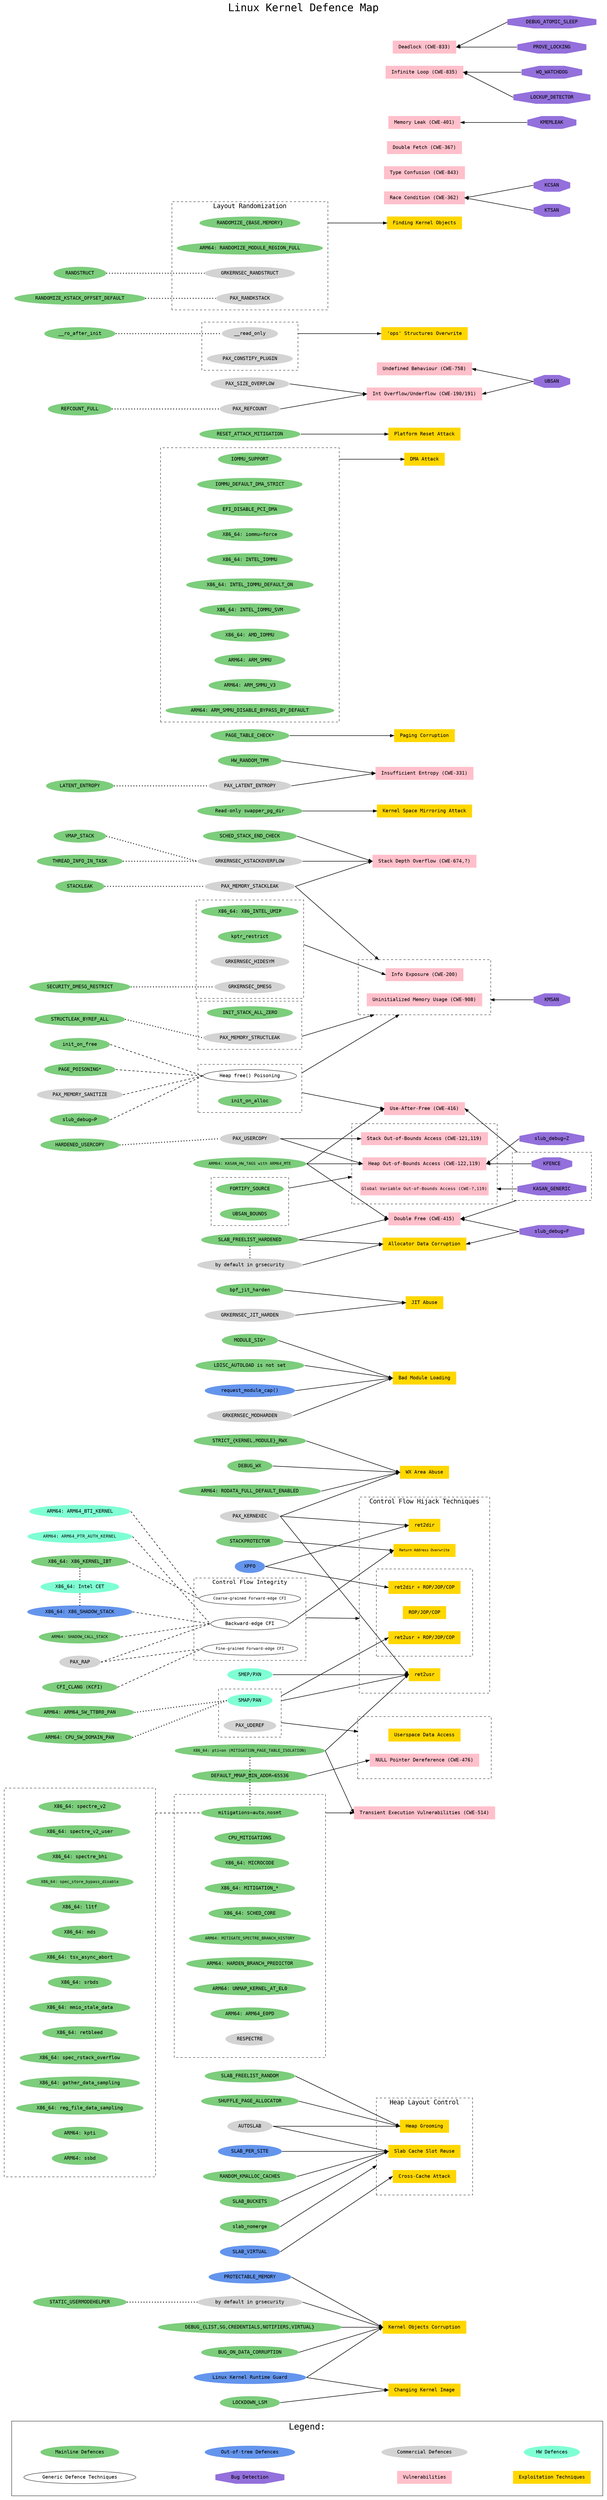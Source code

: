 //
// Linux Kernel Defence Map showing the relationships between:
//  - Vulnerability classes
//  - Exploitation techniques
//  - Bug detection mechanisms
//  - Defence technologies
//
// SPDX-FileCopyrightText: Alexander Popov <alex.popov@linux.com>
// SPDX-License-Identifier: GPL-3.0-only
//
// The node connections don't mean "full mitigation."
// Rather, each connection represents some kind of relationship.
// So this map should help to navigate the documentation and Linux kernel sources.
// See the references in README.md.
//
// This map describes kernel security hardening.
// It doesn't cover cutting attack surface, userspace security features
// and policies enforced by various Linux Security Modules (LSM).
//
// It is written in DOT language.
// How to generate svg:
//    dot -Tsvg linux-kernel-defence-map.dot -o linux-kernel-defence-map.svg
//

digraph {
  labelloc=top;
  fontsize=30;
  fontname=monospace;
  label="Linux Kernel Defence Map";
  compound=true;
  nodesep=0.5;
  splines=line;
  remincross=true;

  rankdir=LR;
  node [style=filled, fontname=monospace, margin="0.22,0.055"];
  edge [penwidth=1.5];

  subgraph cluster_legend {
    fontsize=25;
    label="Legend:";
    style="solid";
    margin=35;

    "Mainline Defences" [shape=oval, color=palegreen3];
    "Out-of-tree Defences" [shape=oval, color=cornflowerblue];
    "Commercial Defences" [shape=oval, color=lightgrey];
    "HW Defences" [shape=oval, color=aquamarine];
    "Generic Defence Techniques" [shape=oval, color=black, style=solid];
    "Bug Detection" [shape=octagon, color=mediumpurple];
    "Vulnerabilities" [shape=box, color=pink];
    "Exploitation Techniques" [shape=box, color=gold];
  }

  // For pretty legend layout:
  edge [arrowhead=none, style=invis];
  "Mainline Defences":e -> "Out-of-tree Defences":w;
  "Out-of-tree Defences":e -> "Commercial Defences":w;
  "Commercial Defences":e -> "HW Defences":w;
  "Generic Defence Techniques":e -> "Bug Detection":w;
  "Bug Detection":e -> "Vulnerabilities":w;
  "Vulnerabilities":e -> "Exploitation Techniques":w;


  // Defences
  {
    rank=same;

    // Mainline Defences
    node [shape=oval, color=palegreen3, style=filled];
    "DEBUG_{LIST,SG,CREDENTIALS,NOTIFIERS,VIRTUAL}";
    "SLAB_FREELIST_RANDOM";
    "SHUFFLE_PAGE_ALLOCATOR";
    "STRICT_{KERNEL,MODULE}_RWX";
    "DEBUG_WX";
    "ARM64: RODATA_FULL_DEFAULT_ENABLED";
    "BUG_ON_DATA_CORRUPTION";
    "MODULE_SIG*";
    "bpf_jit_harden";
    "DEFAULT_MMAP_MIN_ADDR=65536";
    "SCHED_STACK_END_CHECK";
    "slab_nomerge"; // similar to disabled SLAB_MERGE_DEFAULT
    "LOCKDOWN_LSM";
    "LDISC_AUTOLOAD is not set";
    "STACKPROTECTOR";
    "ARM64: KASAN_HW_TAGS with ARM64_MTE" [fontsize=11];
    "Read-only swapper_pg_dir";
    "X86_64: pti=on (MITIGATION_PAGE_TABLE_ISOLATION)" [fontsize=11];
    "HW_RANDOM_TPM";
    "RANDOM_KMALLOC_CACHES";
    "PAGE_TABLE_CHECK*";
    "RESET_ATTACK_MITIGATION";
    "SLAB_BUCKETS";

    // Out-of-tree Defences
    node [shape=oval, color=cornflowerblue];
    "XPFO";
    "PROTECTABLE_MEMORY";
    "request_module_cap()";
    "Linux Kernel Runtime Guard"; // Disable MODULE_UNLOAD to make bypass harder
    "SLAB_VIRTUAL";
    "SLAB_PER_SITE";

    // Commercial Defences
    node [shape=oval, color=lightgrey];
    "GRKERNSEC_KSTACKOVERFLOW";
    "PAX_REFCOUNT";
    "PAX_SIZE_OVERFLOW";
    "PAX_USERCOPY";
    "PAX_KERNEXEC";
    "GRKERNSEC_JIT_HARDEN";
    "PAX_MEMORY_STACKLEAK";
    "GRKERNSEC_MODHARDEN";
    grsecurity_hardened_usermodehelper [label="by default in grsecurity"];
    "AUTOSLAB";
    "PAX_LATENT_ENTROPY";
  }

  subgraph cluster_cfi {
    label="Control Flow Integrity";
    fontsize=16;
    rank=same;
    style="dashed";
    margin=15;
    // Generic Defence Techniques
    node [shape=oval, color=black, style=solid];
    "Coarse-grained Forward-edge CFI" [fontsize=11];
    "Fine-grained Forward-edge CFI" [fontsize=11];
    "Backward-edge CFI";
  }

  subgraph cluster_cwe514_mitigations {
    label="";
    rank=same;
    style="dashed";
    margin=35;

    node [shape=oval, color=palegreen3]; // Mainline Defences
    "mitigations=auto,nosmt";
    "CPU_MITIGATIONS";
    "X86_64: MICROCODE";
    "X86_64: MITIGATION_*";
    "X86_64: SCHED_CORE";
    "ARM64: MITIGATE_SPECTRE_BRANCH_HISTORY" [fontsize=11];
    "ARM64: HARDEN_BRANCH_PREDICTOR";
    "ARM64: UNMAP_KERNEL_AT_EL0";
    "ARM64: ARM64_E0PD";

    "RESPECTRE" [shape=oval, color=lightgrey]; // Commercial Defence
  }

  subgraph cluster_smap_pan_uderef {
    label="";
    rank=same;
    style="dashed";
    margin=15;
    "SMAP/PAN" [shape=oval, color=aquamarine]; // HW Defence
    "PAX_UDEREF" [shape=oval, color=lightgrey]; // Commercial Defence
  }

  subgraph cluster_smep_pxn {
    label="";
    rank=same;
    style="invis";
    margin=15;
    "SMEP/PXN" [shape=oval, color=aquamarine]; // HW Defences
  }

  subgraph cluster_ro {
    label="";
    rank=same;
    style="dashed";
    margin=15;
    // Commercial Defences
    node [shape=oval, color=lightgrey];
    "__read_only";
    "PAX_CONSTIFY_PLUGIN";
  }

  subgraph cluster_layout_randomization_margin {
    label="";
    style="invis";
    margin=25;
    subgraph cluster_layout_randomization {
      label="Layout Randomization";
      rank=same;
      fontsize=18;
      style="dashed";
      margin=15;
      "RANDOMIZE_{BASE,MEMORY}" [shape=oval, color=palegreen3]; // Mainline Defence
      "ARM64: RANDOMIZE_MODULE_REGION_FULL" [shape=oval, color=palegreen3]; // Mainline Defence
      "GRKERNSEC_RANDSTRUCT" [shape=oval, color=lightgrey]; // Commercial Defence
      "PAX_RANDKSTACK" [shape=oval, color=lightgrey]; // Commercial Defence
    }
  }

  subgraph cluster_info_exposure_mitigations {
    label="";
    rank=same;
    style="dashed";
    margin=15;
    "X86_64: X86_INTEL_UMIP" [shape=oval, color=palegreen3]; // Mainline Defence
    "kptr_restrict" [shape=oval, color=palegreen3]; // Mainline Defence
    "GRKERNSEC_HIDESYM" [shape=oval, color=lightgrey]; // Commercial Defence
    "GRKERNSEC_DMESG" [shape=oval, color=lightgrey]; // Commercial Defence
  }

  subgraph cluster_freelist_hardening {
    label="";
    rank=same;
    style="invis";
    margin=15;
    "SLAB_FREELIST_HARDENED" [shape=oval, color=palegreen3]; // Mainline Defence
    grsecurity_hardened_freelist [label="by default in grsecurity", shape=oval, color=lightgrey]; // Commercial Defence
  }

  subgraph cluster_stack_init {
    label="";
    rank=same;
    style="dashed";
    margin=15;
    "INIT_STACK_ALL_ZERO" [shape=oval, color=palegreen3]; // Mainline Defence
    "PAX_MEMORY_STRUCTLEAK" [shape=oval, color=lightgrey]; // Commercial Defence
  }

  subgraph cluster_heap_erasing {
    label="";
    rank=same;
    style="dashed";
    margin=15;
    "Heap free() Poisoning" [shape=oval, color=black, style=solid]; // Generic Defence Technique
    "init_on_alloc" [shape=oval, color=palegreen3]; // Mainline Defence
  }

  subgraph cluster_oob_detection {
    label="";
    rank=same;
    style="dashed";
    margin=15;
    node [shape=oval, color=palegreen3]; // Mainline Defence
    "FORTIFY_SOURCE";
    "UBSAN_BOUNDS";
  }

  subgraph cluster_iommu {
    label="";
    rank=same;
    style="dashed";
    margin=15;
    node [shape=oval, color=palegreen3]; // Mainline Defence
    "IOMMU_SUPPORT";
    "IOMMU_DEFAULT_DMA_STRICT";
    "EFI_DISABLE_PCI_DMA";
    "X86_64: iommu=force";
    "X86_64: INTEL_IOMMU";
    "X86_64: INTEL_IOMMU_DEFAULT_ON";
    "X86_64: INTEL_IOMMU_SVM";
    "X86_64: AMD_IOMMU";
    "ARM64: ARM_SMMU";
    "ARM64: ARM_SMMU_V3";
    "ARM64: ARM_SMMU_DISABLE_BYPASS_BY_DEFAULT";
  }

  // Defences: child nodes
  {
    rank=same;

    // Mainline Defences
    node [shape=oval, color=palegreen3];
    "REFCOUNT_FULL";
    "HARDENED_USERCOPY";
    "VMAP_STACK";
    "THREAD_INFO_IN_TASK";
    "RANDSTRUCT";
    "STRUCTLEAK_BYREF_ALL";
    "LATENT_ENTROPY";
    "__ro_after_init";
    "SECURITY_DMESG_RESTRICT";
    "ARM64: CPU_SW_DOMAIN_PAN";
    "ARM64: ARM64_SW_TTBR0_PAN";
    "STATIC_USERMODEHELPER";
    "slub_debug=P"; // object and padding poisoning
    "init_on_free";
    "PAGE_POISONING*";
    "STACKLEAK";
    "RANDOMIZE_KSTACK_OFFSET_DEFAULT";
    "CFI_CLANG (KCFI)";
    "ARM64: SHADOW_CALL_STACK" [fontsize=11];

    // Out-of-tree Defences
    node [shape=oval, color=cornflowerblue];

    // Commercial Defences
    node [shape=oval, color=lightgrey];
    "PAX_RAP";
    "PAX_MEMORY_SANITIZE";

    // HW Defences
    node [shape=oval, color=aquamarine];
    "ARM64: ARM64_PTR_AUTH_KERNEL" [fontsize=12];
    "ARM64: ARM64_BTI_KERNEL";
  }

  subgraph cluster_cet {
    label="";
    rank=same;
    style="invis";
    margin=10;
    "X86_64: Intel CET" [shape=oval, color=aquamarine]; // HW Defence
    "X86_64: X86_KERNEL_IBT" [shape=oval, color=palegreen3]; // Mainline Defence
    "X86_64: X86_SHADOW_STACK" [shape=oval, color=cornflowerblue]; // Out-of-tree Defence
  }

  subgraph cluster_cwe514_mitigations_2 {
    // Parts of "mitigations=auto,nosmt"
    label="";
    rank=same;
    style="dashed";
    margin=35;
    node [shape=oval, color=palegreen3]; // Mainline Defence
    "X86_64: spectre_v2";
    "X86_64: spectre_v2_user";
    "X86_64: spectre_bhi";
    "X86_64: spec_store_bypass_disable" [fontsize=11];
    "X86_64: l1tf";
    "X86_64: mds";
    "X86_64: tsx_async_abort";
    "X86_64: srbds";
    "X86_64: mmio_stale_data";
    "X86_64: retbleed";
    "X86_64: spec_rstack_overflow";
    "X86_64: gather_data_sampling";
    "X86_64: reg_file_data_sampling";
    "ARM64: kpti";
    "ARM64: ssbd";
  }

  // Defences relations
  edge [style=dashed, arrowhead=none, dir=none, headport=_, tailport=_];
  "CFI_CLANG (KCFI)":e -> "Fine-grained Forward-edge CFI":w;
  "ARM64: ARM64_BTI_KERNEL":e -> "Coarse-grained Forward-edge CFI":w;
  "X86_64: Intel CET":e -> "Coarse-grained Forward-edge CFI":w [style=invis];
  "X86_64: Intel CET":e -> "Backward-edge CFI":w [style=invis];
  "X86_64: X86_KERNEL_IBT":e -> "Coarse-grained Forward-edge CFI":w;
  "X86_64: X86_KERNEL_IBT" -> "X86_64: Intel CET" [constraint=false, style=dotted, penwidth=3];
  "X86_64: X86_SHADOW_STACK":e -> "Backward-edge CFI":w;
  "X86_64: X86_SHADOW_STACK" -> "X86_64: Intel CET" [constraint=false, style=dotted, penwidth=3];
  "PAX_RAP":e -> "Fine-grained Forward-edge CFI":w;
  "PAX_RAP":e -> "Backward-edge CFI":w;
  "ARM64: ARM64_PTR_AUTH_KERNEL":e -> "Backward-edge CFI":w;
  "ARM64: SHADOW_CALL_STACK":e -> "Backward-edge CFI":w;
  "PAX_MEMORY_SANITIZE":e -> "Heap free() Poisoning":w;
  "slub_debug=P":e -> "Heap free() Poisoning":w;
  "init_on_free":e -> "Heap free() Poisoning":w;
  "PAGE_POISONING*":e -> "Heap free() Poisoning":w;

  edge [style=dotted, arrowhead=none, dir=none, headport=_, tailport=_, penwidth=3];
  "REFCOUNT_FULL":e -> "PAX_REFCOUNT":w;
  "HARDENED_USERCOPY":e -> "PAX_USERCOPY":w;
  "VMAP_STACK":e -> "GRKERNSEC_KSTACKOVERFLOW":w;
  "THREAD_INFO_IN_TASK":e -> "GRKERNSEC_KSTACKOVERFLOW":w;
  "RANDSTRUCT":e -> "GRKERNSEC_RANDSTRUCT":w;
  "STRUCTLEAK_BYREF_ALL":e -> "PAX_MEMORY_STRUCTLEAK":w;
  "LATENT_ENTROPY":e -> "PAX_LATENT_ENTROPY":w;
  "__ro_after_init":e -> "__read_only":w;
  "SECURITY_DMESG_RESTRICT":e -> "GRKERNSEC_DMESG":w;
  "STACKLEAK":e -> "PAX_MEMORY_STACKLEAK":w;
  "ARM64: CPU_SW_DOMAIN_PAN":e -> "SMAP/PAN":w;
  "ARM64: ARM64_SW_TTBR0_PAN":e -> "SMAP/PAN":w;
  "STATIC_USERMODEHELPER":e -> grsecurity_hardened_usermodehelper:w;
  "SLAB_FREELIST_HARDENED" -> grsecurity_hardened_freelist [constraint=false];
  "RANDOMIZE_KSTACK_OFFSET_DEFAULT":e -> "PAX_RANDKSTACK":w;
  "X86_64: pti=on (MITIGATION_PAGE_TABLE_ISOLATION)" -> "mitigations=auto,nosmt" [constraint=false];
  "X86_64: spectre_v2":s -> "mitigations=auto,nosmt":w [penwidth=1.5, style=dashed, ltail=cluster_cwe514_mitigations_2];


  // Vulnerabilities and Exploitation Techniques
  {
    rank=same;

    // Vulnerabilities
    node [shape=box, color=pink];
    "Stack Depth Overflow (CWE-674,?)" [URL="https://cwe.mitre.org/data/definitions/674.html"];
    "Int Overflow/Underflow (CWE-190/191)" [URL="https://cwe.mitre.org/data/definitions/190.html"];
    "Use-After-Free (CWE-416)" [URL="https://cwe.mitre.org/data/definitions/416.html"];
    "Double Free (CWE-415)" [URL="https://cwe.mitre.org/data/definitions/415.html"];
    "Race Condition (CWE-362)" [URL="https://cwe.mitre.org/data/definitions/362.html"];
    "Undefined Behaviour (CWE-758)" [URL="https://cwe.mitre.org/data/definitions/758.html"];
    "Type Confusion (CWE-843)" [URL="https://cwe.mitre.org/data/definitions/843.html"];
    "Double Fetch (CWE-367)" [URL="https://cwe.mitre.org/data/definitions/367.html"];
    "Memory Leak (CWE-401)" [URL="https://cwe.mitre.org/data/definitions/401.html"];
    "Transient Execution Vulnerabilities (CWE-514)" [URL="https://cwe.mitre.org/data/definitions/514.html"];
    "Insufficient Entropy (CWE-331)" [URL="https://cwe.mitre.org/data/definitions/331.html"];

    // Exploitation Techniques
    node [shape=box, color=gold];
    "Kernel Objects Corruption";
    "Allocator Data Corruption";
    "Finding Kernel Objects";
    "JIT Abuse";
    "WX Area Abuse";
    "Changing Kernel Image";
    "Bad Module Loading";
    "'ops' Structures Overwrite";
    "Kernel Space Mirroring Attack";
    "Paging Corruption";
  }

  subgraph cluster_oob {
    label="";
    rank=same;
    style="dashed";
    margin=25;

    // Vulnerabilities
    node [shape=box, color=pink];
    "Heap Out-of-Bounds Access (CWE-122,119)" [URL="https://cwe.mitre.org/data/definitions/122.html"];
    "Stack Out-of-Bounds Access (CWE-121,119)" [URL="https://cwe.mitre.org/data/definitions/121.html"];
    "Global Variable Out-of-Bounds Access (CWE-?,119)" [fontsize=12, margin="0.04", URL="https://cwe.mitre.org/data/definitions/119.html"];
  }

  subgraph cluster_userspace_access {
    label="";
    rank=same;
    style="dashed";
    margin=35;

    // Vulnerability
    "NULL Pointer Dereference (CWE-476)" [shape=box, color=pink, URL="https://cwe.mitre.org/data/definitions/476.html"];

    // Exploitation Technique
    "Userspace Data Access" [shape=box, color=gold];
  }

  subgraph cluster_control_flow_hijack {
    label="  Control Flow Hijack Techniques  ";
    fontsize=18;
    rank=same;
    style="dashed";
    margin=35;
    node [shape=box, color=gold]; // Exploitation Techniques
    subgraph cluster_with_rop {
      label="";
      margin=35;
      "ROP/JOP/COP";
      "ret2usr + ROP/JOP/COP";
      "ret2dir + ROP/JOP/COP";
    }
    "ret2usr";
    "ret2dir";
    "Return Address Overwrite" [fontsize=10.5];
  }

  subgraph cluster_heap_layout_control {
    label="Heap Layout Control";
    fontsize=18;
    rank=same;
    style="dashed";
    margin=35;
    node [shape=box, color=gold]; // Exploitation Techniques
    "Heap Grooming";
    "Slab Cache Slot Reuse";
    "Cross-Cache Attack";
  }

  subgraph cluster_info_exposures {
    label="";
    rank=same;
    style="dashed";
    margin=25;
    node [shape=box, color=pink]; // Vulnerabilities
    "Info Exposure (CWE-200)" [URL="https://cwe.mitre.org/data/definitions/200.html"];
    "Uninitialized Memory Usage (CWE-908)" [URL="https://cwe.mitre.org/data/definitions/908.html"];
  }

  subgraph cluster_hang {
    label="";
    rank=same;
    style="invis";
    margin=15;
    node [shape=box, color=pink]; // Vulnerabilities
    "Deadlock (CWE-833)" [URL="https://cwe.mitre.org/data/definitions/833.html"];
    "Infinite Loop (CWE-835)" [URL="https://cwe.mitre.org/data/definitions/835.html"];
  }

  subgraph cluster_hw_attacks {
    label="";
    rank=same;
    style="invis";
    margin=25;
    node [shape=box, color=gold]; // Exploitation Techniques
    "DMA Attack";
    "Platform Reset Attack";
  }


  // Bug Detection Mechanisms
  {
    rank=same;
    node [shape=octagon, color=mediumpurple];
    "UBSAN";
    "KMSAN";
    "KTSAN";
    "KCSAN";
    "KMEMLEAK";
    "PROVE_LOCKING";
    "DEBUG_ATOMIC_SLEEP";
    "LOCKUP_DETECTOR";
    "WQ_WATCHDOG";
    "slub_debug=F"; // sanity checks
    "slub_debug=Z"; // red zoning
  }

  subgraph cluster_uaf_detection {
    label="";
    rank=same;
    style="dashed";
    margin=15;
    node [shape=octagon, color=mediumpurple]; // Bug Detection Mechanisms
    "KASAN_GENERIC";
    "KFENCE";
  }

  // Relations: Bug Detection Mechanisms vs Vulnerabilities
  edge [style=solid, arrowhead=normal, dir=back, headport=_, tailport=_, penwidth=1.5];
  "Global Variable Out-of-Bounds Access (CWE-?,119)":e -> "KASAN_GENERIC":w [ltail=cluster_oob];
  "Use-After-Free (CWE-416)":e -> "KFENCE":w [lhead=cluster_uaf_detection];
  "Double Free (CWE-415)":e -> "KASAN_GENERIC" [lhead=cluster_uaf_detection];
  "Undefined Behaviour (CWE-758)":e -> "UBSAN":w;
  "Int Overflow/Underflow (CWE-190/191)":e -> "UBSAN":w;
  "Uninitialized Memory Usage (CWE-908)":e -> "KMSAN":w [ltail=cluster_info_exposures];
  "Race Condition (CWE-362)":e -> "KTSAN":w;
  "Race Condition (CWE-362)":e -> "KCSAN":w;
  "Memory Leak (CWE-401)":e -> "KMEMLEAK":w;
  "Deadlock (CWE-833)":e -> "PROVE_LOCKING":w;
  "Deadlock (CWE-833)":e -> "DEBUG_ATOMIC_SLEEP":w;
  "Infinite Loop (CWE-835)":e -> "LOCKUP_DETECTOR":w;
  "Infinite Loop (CWE-835)":e -> "WQ_WATCHDOG":w;
  "Heap Out-of-Bounds Access (CWE-122,119)":e -> "slub_debug=Z":w;
  "Double Free (CWE-415)":e -> "slub_debug=F":w;
  "Allocator Data Corruption":e -> "slub_debug=F":w;
  "Heap Out-of-Bounds Access (CWE-122,119)":e -> "KFENCE":w;


  // Relations: Defences vs Vulnerabilities and Exploitation Techniques
  edge [style=solid, arrowhead=normal, dir=forward, headport=_, tailport=_];
  "GRKERNSEC_KSTACKOVERFLOW":e -> "Stack Depth Overflow (CWE-674,?)":w;
  "PAX_MEMORY_STACKLEAK":e -> "Stack Depth Overflow (CWE-674,?)":w;
  "SCHED_STACK_END_CHECK":e -> "Stack Depth Overflow (CWE-674,?)":w;

  "PAX_USERCOPY":e -> "Heap Out-of-Bounds Access (CWE-122,119)":w;
  "ARM64: KASAN_HW_TAGS with ARM64_MTE":e -> "Heap Out-of-Bounds Access (CWE-122,119)":w;
  "FORTIFY_SOURCE":e -> "Heap Out-of-Bounds Access (CWE-122,119)" [ltail=cluster_oob_detection, lhead=cluster_oob];

  "PAX_USERCOPY":e -> "Stack Out-of-Bounds Access (CWE-121,119)":w;

  "PAX_REFCOUNT":e -> "Int Overflow/Underflow (CWE-190/191)":w;
  "PAX_SIZE_OVERFLOW":e -> "Int Overflow/Underflow (CWE-190/191)":w;

  "PAX_MEMORY_STACKLEAK":e -> "Uninitialized Memory Usage (CWE-908)" [lhead=cluster_info_exposures];
  "PAX_MEMORY_STRUCTLEAK":e -> "Uninitialized Memory Usage (CWE-908)" [ltail=cluster_stack_init, lhead=cluster_info_exposures];
  "Heap free() Poisoning":e -> "Uninitialized Memory Usage (CWE-908)" [ltail=cluster_heap_erasing, lhead=cluster_info_exposures];

  "Heap free() Poisoning":s -> "Use-After-Free (CWE-416)":w [ltail=cluster_heap_erasing];
  "ARM64: KASAN_HW_TAGS with ARM64_MTE":e -> "Use-After-Free (CWE-416)":w;

  "SLAB_FREELIST_HARDENED":e -> "Double Free (CWE-415)":w;
  "ARM64: KASAN_HW_TAGS with ARM64_MTE":e -> "Double Free (CWE-415)":w;

  "kptr_restrict":e -> "Info Exposure (CWE-200)":w [ltail=cluster_info_exposure_mitigations];

  "DEBUG_{LIST,SG,CREDENTIALS,NOTIFIERS,VIRTUAL}":e -> "Kernel Objects Corruption":w;
  "BUG_ON_DATA_CORRUPTION":e -> "Kernel Objects Corruption":w;
  "PROTECTABLE_MEMORY":e -> "Kernel Objects Corruption":w;
  grsecurity_hardened_usermodehelper:e -> "Kernel Objects Corruption":w;
  "Linux Kernel Runtime Guard":e -> "Kernel Objects Corruption":w;

  grsecurity_hardened_freelist:e -> "Allocator Data Corruption":w;
  "SLAB_FREELIST_HARDENED":e -> "Allocator Data Corruption":w;

  "__read_only":e -> "'ops' Structures Overwrite":w [ltail=cluster_ro];

  "SLAB_FREELIST_RANDOM":e -> "Heap Grooming":w;
  "SHUFFLE_PAGE_ALLOCATOR":e -> "Heap Grooming":w;
  "AUTOSLAB":e -> "Heap Grooming":w;

  "AUTOSLAB":e -> "Slab Cache Slot Reuse":w;
  "SLAB_BUCKETS":e -> "Slab Cache Slot Reuse":w;
  "RANDOM_KMALLOC_CACHES":e -> "Slab Cache Slot Reuse":w;
  "SLAB_PER_SITE":e -> "Slab Cache Slot Reuse":w;
  "slab_nomerge":e -> "Slab Cache Slot Reuse":sw [lhead=cluster_heap_layout_control];

  "SLAB_VIRTUAL":e -> "Cross-Cache Attack":w;

  "STACKPROTECTOR":e -> "Return Address Overwrite":w;
  "Backward-edge CFI":e -> "Return Address Overwrite":w;

  "Backward-edge CFI":n -> "ROP/JOP/COP":s [lhead=cluster_control_flow_hijack, ltail=cluster_cfi];

  "PAX_KERNEXEC":e -> "ret2usr":w;
  "X86_64: pti=on (MITIGATION_PAGE_TABLE_ISOLATION)":e -> "ret2usr":w;
  "SMEP/PXN":e -> "ret2usr":w;
  "SMAP/PAN":s -> "ret2usr":w [ltail=cluster_smap_pan_uderef];

  "PAX_UDEREF":n -> "Userspace Data Access":w [ltail=cluster_smap_pan_uderef, lhead=cluster_userspace_access];

  "DEFAULT_MMAP_MIN_ADDR=65536":e -> "NULL Pointer Dereference (CWE-476)":w;

  "SMAP/PAN":e -> "ret2usr + ROP/JOP/COP":w [ltail=cluster_smap_pan_uderef];

  "PAX_KERNEXEC":e -> "ret2dir":w;
  "XPFO":e -> "ret2dir":w;

  "XPFO":e -> "ret2dir + ROP/JOP/COP":w;

  "RANDOMIZE_{BASE,MEMORY}":e -> "Finding Kernel Objects":w [ltail=cluster_layout_randomization];

  "PAX_LATENT_ENTROPY":e -> "Insufficient Entropy (CWE-331)":w;
  "HW_RANDOM_TPM":e -> "Insufficient Entropy (CWE-331)":w;

  "GRKERNSEC_JIT_HARDEN":e -> "JIT Abuse":w;
  "bpf_jit_harden":e -> "JIT Abuse":w;

  "PAX_KERNEXEC":e -> "WX Area Abuse":w;
  "STRICT_{KERNEL,MODULE}_RWX":e -> "WX Area Abuse":w;
  "DEBUG_WX":e -> "WX Area Abuse":w;
  "ARM64: RODATA_FULL_DEFAULT_ENABLED":e -> "WX Area Abuse":w;

  "LOCKDOWN_LSM":e -> "Changing Kernel Image":w;
  "Linux Kernel Runtime Guard":e -> "Changing Kernel Image":w;

  "GRKERNSEC_MODHARDEN":e -> "Bad Module Loading":w;
  "MODULE_SIG*":e -> "Bad Module Loading":w;
  "request_module_cap()":e -> "Bad Module Loading":w;
  "LDISC_AUTOLOAD is not set":e -> "Bad Module Loading":w;

  "mitigations=auto,nosmt":e -> "Transient Execution Vulnerabilities (CWE-514)":w [ltail=cluster_cwe514_mitigations];
  "X86_64: pti=on (MITIGATION_PAGE_TABLE_ISOLATION)":e -> "Transient Execution Vulnerabilities (CWE-514)":w;

  "Read-only swapper_pg_dir":e -> "Kernel Space Mirroring Attack":w;

  "IOMMU_SUPPORT":e -> "DMA Attack":w [ltail=cluster_iommu];

  "RESET_ATTACK_MITIGATION":e -> "Platform Reset Attack":w;

  "PAGE_TABLE_CHECK*":e -> "Paging Corruption":w;
}
